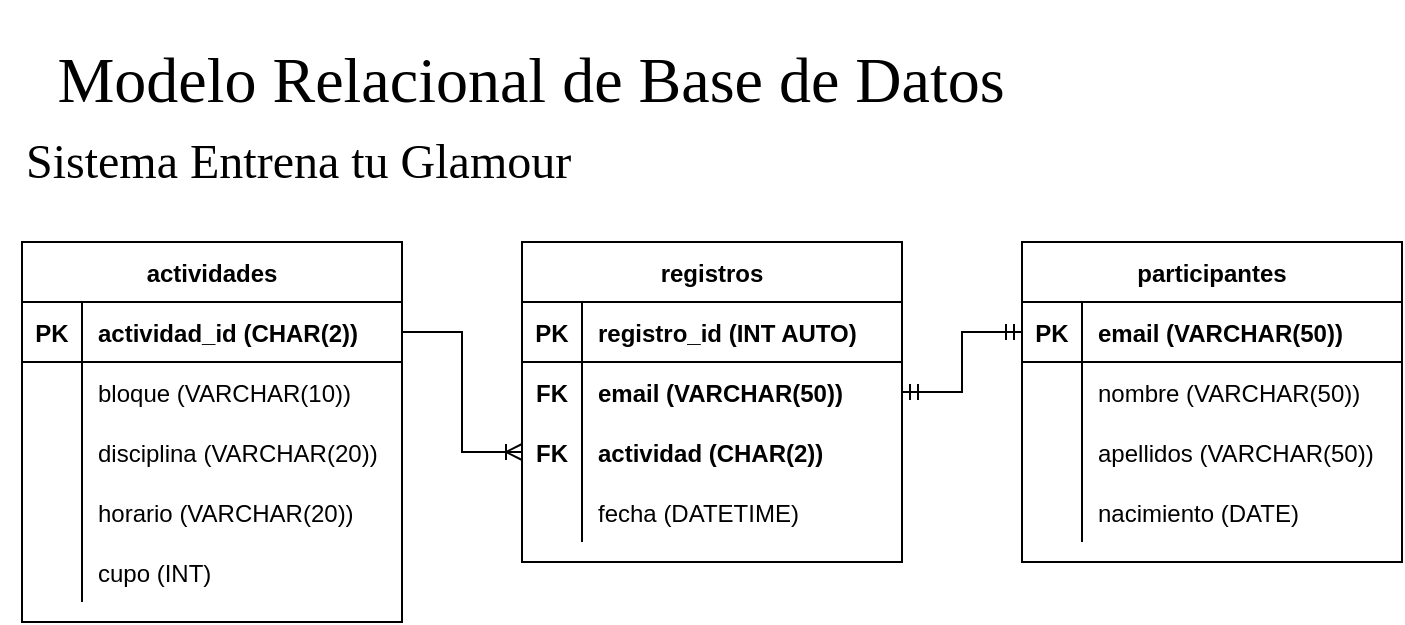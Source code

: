 <mxfile version="21.0.7" type="device"><diagram id="23U5l0FidHaVRcQ76uYF" name="Página-1"><mxGraphModel dx="990" dy="654" grid="1" gridSize="10" guides="1" tooltips="1" connect="1" arrows="1" fold="1" page="1" pageScale="1" pageWidth="600" pageHeight="740" math="0" shadow="0"><root><mxCell id="0"/><mxCell id="1" style="" parent="0"/><mxCell id="hGqK_HeYlelOnJ885fWy-116" value="&lt;h1 style=&quot;text-align: left;&quot;&gt;&lt;span style=&quot;font-weight: 400; text-align: center;&quot;&gt;&lt;font style=&quot;font-size: 32px;&quot; face=&quot;Tahoma&quot;&gt;Modelo Relacional de Base de Datos&lt;/font&gt;&lt;/span&gt;&lt;/h1&gt;" style="text;html=1;resizable=0;autosize=1;align=center;verticalAlign=middle;points=[];fillColor=none;strokeColor=none;rounded=0;" parent="1" vertex="1"><mxGeometry x="39" width="530" height="80" as="geometry"/></mxCell><mxCell id="hGqK_HeYlelOnJ885fWy-119" value="&lt;h1 style=&quot;&quot;&gt;&lt;span style=&quot;font-weight: 400;&quot;&gt;&lt;font style=&quot;font-size: 24px;&quot; face=&quot;Tahoma&quot;&gt;Sistema Entrena tu Glamour&lt;/font&gt;&lt;/span&gt;&lt;/h1&gt;" style="text;html=1;resizable=0;autosize=1;align=left;verticalAlign=middle;points=[];fillColor=none;strokeColor=none;rounded=0;" parent="1" vertex="1"><mxGeometry x="50" y="41" width="320" height="80" as="geometry"/></mxCell><mxCell id="CH2kWH3le3XdSoXXc_gD-1" value="actividades" style="shape=table;startSize=30;container=1;collapsible=1;childLayout=tableLayout;fixedRows=1;rowLines=0;fontStyle=1;align=center;resizeLast=1;" vertex="1" parent="1"><mxGeometry x="50" y="121" width="190" height="190" as="geometry"/></mxCell><mxCell id="CH2kWH3le3XdSoXXc_gD-2" value="" style="shape=tableRow;horizontal=0;startSize=0;swimlaneHead=0;swimlaneBody=0;fillColor=none;collapsible=0;dropTarget=0;points=[[0,0.5],[1,0.5]];portConstraint=eastwest;top=0;left=0;right=0;bottom=1;" vertex="1" parent="CH2kWH3le3XdSoXXc_gD-1"><mxGeometry y="30" width="190" height="30" as="geometry"/></mxCell><mxCell id="CH2kWH3le3XdSoXXc_gD-3" value="PK" style="shape=partialRectangle;connectable=0;fillColor=none;top=0;left=0;bottom=0;right=0;fontStyle=1;overflow=hidden;" vertex="1" parent="CH2kWH3le3XdSoXXc_gD-2"><mxGeometry width="30" height="30" as="geometry"><mxRectangle width="30" height="30" as="alternateBounds"/></mxGeometry></mxCell><mxCell id="CH2kWH3le3XdSoXXc_gD-4" value="actividad_id (CHAR(2))" style="shape=partialRectangle;connectable=0;fillColor=none;top=0;left=0;bottom=0;right=0;align=left;spacingLeft=6;fontStyle=1;overflow=hidden;" vertex="1" parent="CH2kWH3le3XdSoXXc_gD-2"><mxGeometry x="30" width="160" height="30" as="geometry"><mxRectangle width="160" height="30" as="alternateBounds"/></mxGeometry></mxCell><mxCell id="CH2kWH3le3XdSoXXc_gD-5" value="" style="shape=tableRow;horizontal=0;startSize=0;swimlaneHead=0;swimlaneBody=0;fillColor=none;collapsible=0;dropTarget=0;points=[[0,0.5],[1,0.5]];portConstraint=eastwest;top=0;left=0;right=0;bottom=0;" vertex="1" parent="CH2kWH3le3XdSoXXc_gD-1"><mxGeometry y="60" width="190" height="30" as="geometry"/></mxCell><mxCell id="CH2kWH3le3XdSoXXc_gD-6" value="" style="shape=partialRectangle;connectable=0;fillColor=none;top=0;left=0;bottom=0;right=0;editable=1;overflow=hidden;" vertex="1" parent="CH2kWH3le3XdSoXXc_gD-5"><mxGeometry width="30" height="30" as="geometry"><mxRectangle width="30" height="30" as="alternateBounds"/></mxGeometry></mxCell><mxCell id="CH2kWH3le3XdSoXXc_gD-7" value="bloque (VARCHAR(10))" style="shape=partialRectangle;connectable=0;fillColor=none;top=0;left=0;bottom=0;right=0;align=left;spacingLeft=6;overflow=hidden;" vertex="1" parent="CH2kWH3le3XdSoXXc_gD-5"><mxGeometry x="30" width="160" height="30" as="geometry"><mxRectangle width="160" height="30" as="alternateBounds"/></mxGeometry></mxCell><mxCell id="CH2kWH3le3XdSoXXc_gD-11" value="" style="shape=tableRow;horizontal=0;startSize=0;swimlaneHead=0;swimlaneBody=0;fillColor=none;collapsible=0;dropTarget=0;points=[[0,0.5],[1,0.5]];portConstraint=eastwest;top=0;left=0;right=0;bottom=0;" vertex="1" parent="CH2kWH3le3XdSoXXc_gD-1"><mxGeometry y="90" width="190" height="30" as="geometry"/></mxCell><mxCell id="CH2kWH3le3XdSoXXc_gD-12" value="" style="shape=partialRectangle;connectable=0;fillColor=none;top=0;left=0;bottom=0;right=0;editable=1;overflow=hidden;" vertex="1" parent="CH2kWH3le3XdSoXXc_gD-11"><mxGeometry width="30" height="30" as="geometry"><mxRectangle width="30" height="30" as="alternateBounds"/></mxGeometry></mxCell><mxCell id="CH2kWH3le3XdSoXXc_gD-13" value="disciplina (VARCHAR(20))" style="shape=partialRectangle;connectable=0;fillColor=none;top=0;left=0;bottom=0;right=0;align=left;spacingLeft=6;overflow=hidden;" vertex="1" parent="CH2kWH3le3XdSoXXc_gD-11"><mxGeometry x="30" width="160" height="30" as="geometry"><mxRectangle width="160" height="30" as="alternateBounds"/></mxGeometry></mxCell><mxCell id="CH2kWH3le3XdSoXXc_gD-14" value="" style="shape=tableRow;horizontal=0;startSize=0;swimlaneHead=0;swimlaneBody=0;fillColor=none;collapsible=0;dropTarget=0;points=[[0,0.5],[1,0.5]];portConstraint=eastwest;top=0;left=0;right=0;bottom=0;" vertex="1" parent="CH2kWH3le3XdSoXXc_gD-1"><mxGeometry y="120" width="190" height="30" as="geometry"/></mxCell><mxCell id="CH2kWH3le3XdSoXXc_gD-15" value="" style="shape=partialRectangle;connectable=0;fillColor=none;top=0;left=0;bottom=0;right=0;editable=1;overflow=hidden;" vertex="1" parent="CH2kWH3le3XdSoXXc_gD-14"><mxGeometry width="30" height="30" as="geometry"><mxRectangle width="30" height="30" as="alternateBounds"/></mxGeometry></mxCell><mxCell id="CH2kWH3le3XdSoXXc_gD-16" value="horario (VARCHAR(20))" style="shape=partialRectangle;connectable=0;fillColor=none;top=0;left=0;bottom=0;right=0;align=left;spacingLeft=6;overflow=hidden;" vertex="1" parent="CH2kWH3le3XdSoXXc_gD-14"><mxGeometry x="30" width="160" height="30" as="geometry"><mxRectangle width="160" height="30" as="alternateBounds"/></mxGeometry></mxCell><mxCell id="CH2kWH3le3XdSoXXc_gD-17" value="" style="shape=tableRow;horizontal=0;startSize=0;swimlaneHead=0;swimlaneBody=0;fillColor=none;collapsible=0;dropTarget=0;points=[[0,0.5],[1,0.5]];portConstraint=eastwest;top=0;left=0;right=0;bottom=0;" vertex="1" parent="CH2kWH3le3XdSoXXc_gD-1"><mxGeometry y="150" width="190" height="30" as="geometry"/></mxCell><mxCell id="CH2kWH3le3XdSoXXc_gD-18" value="" style="shape=partialRectangle;connectable=0;fillColor=none;top=0;left=0;bottom=0;right=0;editable=1;overflow=hidden;" vertex="1" parent="CH2kWH3le3XdSoXXc_gD-17"><mxGeometry width="30" height="30" as="geometry"><mxRectangle width="30" height="30" as="alternateBounds"/></mxGeometry></mxCell><mxCell id="CH2kWH3le3XdSoXXc_gD-19" value="cupo (INT)" style="shape=partialRectangle;connectable=0;fillColor=none;top=0;left=0;bottom=0;right=0;align=left;spacingLeft=6;overflow=hidden;" vertex="1" parent="CH2kWH3le3XdSoXXc_gD-17"><mxGeometry x="30" width="160" height="30" as="geometry"><mxRectangle width="160" height="30" as="alternateBounds"/></mxGeometry></mxCell><mxCell id="CH2kWH3le3XdSoXXc_gD-37" value="participantes" style="shape=table;startSize=30;container=1;collapsible=1;childLayout=tableLayout;fixedRows=1;rowLines=0;fontStyle=1;align=center;resizeLast=1;" vertex="1" parent="1"><mxGeometry x="550" y="121" width="190" height="160" as="geometry"/></mxCell><mxCell id="CH2kWH3le3XdSoXXc_gD-38" value="" style="shape=tableRow;horizontal=0;startSize=0;swimlaneHead=0;swimlaneBody=0;fillColor=none;collapsible=0;dropTarget=0;points=[[0,0.5],[1,0.5]];portConstraint=eastwest;top=0;left=0;right=0;bottom=1;" vertex="1" parent="CH2kWH3le3XdSoXXc_gD-37"><mxGeometry y="30" width="190" height="30" as="geometry"/></mxCell><mxCell id="CH2kWH3le3XdSoXXc_gD-39" value="PK" style="shape=partialRectangle;connectable=0;fillColor=none;top=0;left=0;bottom=0;right=0;fontStyle=1;overflow=hidden;" vertex="1" parent="CH2kWH3le3XdSoXXc_gD-38"><mxGeometry width="30" height="30" as="geometry"><mxRectangle width="30" height="30" as="alternateBounds"/></mxGeometry></mxCell><mxCell id="CH2kWH3le3XdSoXXc_gD-40" value="email (VARCHAR(50))" style="shape=partialRectangle;connectable=0;fillColor=none;top=0;left=0;bottom=0;right=0;align=left;spacingLeft=6;fontStyle=1;overflow=hidden;" vertex="1" parent="CH2kWH3le3XdSoXXc_gD-38"><mxGeometry x="30" width="160" height="30" as="geometry"><mxRectangle width="160" height="30" as="alternateBounds"/></mxGeometry></mxCell><mxCell id="CH2kWH3le3XdSoXXc_gD-41" value="" style="shape=tableRow;horizontal=0;startSize=0;swimlaneHead=0;swimlaneBody=0;fillColor=none;collapsible=0;dropTarget=0;points=[[0,0.5],[1,0.5]];portConstraint=eastwest;top=0;left=0;right=0;bottom=0;" vertex="1" parent="CH2kWH3le3XdSoXXc_gD-37"><mxGeometry y="60" width="190" height="30" as="geometry"/></mxCell><mxCell id="CH2kWH3le3XdSoXXc_gD-42" value="" style="shape=partialRectangle;connectable=0;fillColor=none;top=0;left=0;bottom=0;right=0;editable=1;overflow=hidden;" vertex="1" parent="CH2kWH3le3XdSoXXc_gD-41"><mxGeometry width="30" height="30" as="geometry"><mxRectangle width="30" height="30" as="alternateBounds"/></mxGeometry></mxCell><mxCell id="CH2kWH3le3XdSoXXc_gD-43" value="nombre (VARCHAR(50))" style="shape=partialRectangle;connectable=0;fillColor=none;top=0;left=0;bottom=0;right=0;align=left;spacingLeft=6;overflow=hidden;" vertex="1" parent="CH2kWH3le3XdSoXXc_gD-41"><mxGeometry x="30" width="160" height="30" as="geometry"><mxRectangle width="160" height="30" as="alternateBounds"/></mxGeometry></mxCell><mxCell id="CH2kWH3le3XdSoXXc_gD-44" value="" style="shape=tableRow;horizontal=0;startSize=0;swimlaneHead=0;swimlaneBody=0;fillColor=none;collapsible=0;dropTarget=0;points=[[0,0.5],[1,0.5]];portConstraint=eastwest;top=0;left=0;right=0;bottom=0;" vertex="1" parent="CH2kWH3le3XdSoXXc_gD-37"><mxGeometry y="90" width="190" height="30" as="geometry"/></mxCell><mxCell id="CH2kWH3le3XdSoXXc_gD-45" value="" style="shape=partialRectangle;connectable=0;fillColor=none;top=0;left=0;bottom=0;right=0;editable=1;overflow=hidden;" vertex="1" parent="CH2kWH3le3XdSoXXc_gD-44"><mxGeometry width="30" height="30" as="geometry"><mxRectangle width="30" height="30" as="alternateBounds"/></mxGeometry></mxCell><mxCell id="CH2kWH3le3XdSoXXc_gD-46" value="apellidos (VARCHAR(50))" style="shape=partialRectangle;connectable=0;fillColor=none;top=0;left=0;bottom=0;right=0;align=left;spacingLeft=6;overflow=hidden;" vertex="1" parent="CH2kWH3le3XdSoXXc_gD-44"><mxGeometry x="30" width="160" height="30" as="geometry"><mxRectangle width="160" height="30" as="alternateBounds"/></mxGeometry></mxCell><mxCell id="CH2kWH3le3XdSoXXc_gD-47" value="" style="shape=tableRow;horizontal=0;startSize=0;swimlaneHead=0;swimlaneBody=0;fillColor=none;collapsible=0;dropTarget=0;points=[[0,0.5],[1,0.5]];portConstraint=eastwest;top=0;left=0;right=0;bottom=0;" vertex="1" parent="CH2kWH3le3XdSoXXc_gD-37"><mxGeometry y="120" width="190" height="30" as="geometry"/></mxCell><mxCell id="CH2kWH3le3XdSoXXc_gD-48" value="" style="shape=partialRectangle;connectable=0;fillColor=none;top=0;left=0;bottom=0;right=0;editable=1;overflow=hidden;" vertex="1" parent="CH2kWH3le3XdSoXXc_gD-47"><mxGeometry width="30" height="30" as="geometry"><mxRectangle width="30" height="30" as="alternateBounds"/></mxGeometry></mxCell><mxCell id="CH2kWH3le3XdSoXXc_gD-49" value="nacimiento (DATE)" style="shape=partialRectangle;connectable=0;fillColor=none;top=0;left=0;bottom=0;right=0;align=left;spacingLeft=6;overflow=hidden;" vertex="1" parent="CH2kWH3le3XdSoXXc_gD-47"><mxGeometry x="30" width="160" height="30" as="geometry"><mxRectangle width="160" height="30" as="alternateBounds"/></mxGeometry></mxCell><mxCell id="CH2kWH3le3XdSoXXc_gD-53" value="registros" style="shape=table;startSize=30;container=1;collapsible=1;childLayout=tableLayout;fixedRows=1;rowLines=0;fontStyle=1;align=center;resizeLast=1;" vertex="1" parent="1"><mxGeometry x="300" y="121" width="190" height="160" as="geometry"/></mxCell><mxCell id="CH2kWH3le3XdSoXXc_gD-54" value="" style="shape=tableRow;horizontal=0;startSize=0;swimlaneHead=0;swimlaneBody=0;fillColor=none;collapsible=0;dropTarget=0;points=[[0,0.5],[1,0.5]];portConstraint=eastwest;top=0;left=0;right=0;bottom=1;" vertex="1" parent="CH2kWH3le3XdSoXXc_gD-53"><mxGeometry y="30" width="190" height="30" as="geometry"/></mxCell><mxCell id="CH2kWH3le3XdSoXXc_gD-55" value="PK" style="shape=partialRectangle;connectable=0;fillColor=none;top=0;left=0;bottom=0;right=0;fontStyle=1;overflow=hidden;" vertex="1" parent="CH2kWH3le3XdSoXXc_gD-54"><mxGeometry width="30" height="30" as="geometry"><mxRectangle width="30" height="30" as="alternateBounds"/></mxGeometry></mxCell><mxCell id="CH2kWH3le3XdSoXXc_gD-56" value="registro_id (INT AUTO)" style="shape=partialRectangle;connectable=0;fillColor=none;top=0;left=0;bottom=0;right=0;align=left;spacingLeft=6;fontStyle=1;overflow=hidden;" vertex="1" parent="CH2kWH3le3XdSoXXc_gD-54"><mxGeometry x="30" width="160" height="30" as="geometry"><mxRectangle width="160" height="30" as="alternateBounds"/></mxGeometry></mxCell><mxCell id="CH2kWH3le3XdSoXXc_gD-57" value="" style="shape=tableRow;horizontal=0;startSize=0;swimlaneHead=0;swimlaneBody=0;fillColor=none;collapsible=0;dropTarget=0;points=[[0,0.5],[1,0.5]];portConstraint=eastwest;top=0;left=0;right=0;bottom=0;" vertex="1" parent="CH2kWH3le3XdSoXXc_gD-53"><mxGeometry y="60" width="190" height="30" as="geometry"/></mxCell><mxCell id="CH2kWH3le3XdSoXXc_gD-58" value="FK" style="shape=partialRectangle;connectable=0;fillColor=none;top=0;left=0;bottom=0;right=0;editable=1;overflow=hidden;fontStyle=1" vertex="1" parent="CH2kWH3le3XdSoXXc_gD-57"><mxGeometry width="30" height="30" as="geometry"><mxRectangle width="30" height="30" as="alternateBounds"/></mxGeometry></mxCell><mxCell id="CH2kWH3le3XdSoXXc_gD-59" value="email (VARCHAR(50))" style="shape=partialRectangle;connectable=0;fillColor=none;top=0;left=0;bottom=0;right=0;align=left;spacingLeft=6;overflow=hidden;fontStyle=1" vertex="1" parent="CH2kWH3le3XdSoXXc_gD-57"><mxGeometry x="30" width="160" height="30" as="geometry"><mxRectangle width="160" height="30" as="alternateBounds"/></mxGeometry></mxCell><mxCell id="CH2kWH3le3XdSoXXc_gD-72" value="" style="shape=tableRow;horizontal=0;startSize=0;swimlaneHead=0;swimlaneBody=0;fillColor=none;collapsible=0;dropTarget=0;points=[[0,0.5],[1,0.5]];portConstraint=eastwest;top=0;left=0;right=0;bottom=0;" vertex="1" parent="CH2kWH3le3XdSoXXc_gD-53"><mxGeometry y="90" width="190" height="30" as="geometry"/></mxCell><mxCell id="CH2kWH3le3XdSoXXc_gD-73" value="FK" style="shape=partialRectangle;connectable=0;fillColor=none;top=0;left=0;bottom=0;right=0;editable=1;overflow=hidden;fontStyle=1" vertex="1" parent="CH2kWH3le3XdSoXXc_gD-72"><mxGeometry width="30" height="30" as="geometry"><mxRectangle width="30" height="30" as="alternateBounds"/></mxGeometry></mxCell><mxCell id="CH2kWH3le3XdSoXXc_gD-74" value="actividad (CHAR(2))" style="shape=partialRectangle;connectable=0;fillColor=none;top=0;left=0;bottom=0;right=0;align=left;spacingLeft=6;overflow=hidden;fontStyle=1" vertex="1" parent="CH2kWH3le3XdSoXXc_gD-72"><mxGeometry x="30" width="160" height="30" as="geometry"><mxRectangle width="160" height="30" as="alternateBounds"/></mxGeometry></mxCell><mxCell id="CH2kWH3le3XdSoXXc_gD-60" value="" style="shape=tableRow;horizontal=0;startSize=0;swimlaneHead=0;swimlaneBody=0;fillColor=none;collapsible=0;dropTarget=0;points=[[0,0.5],[1,0.5]];portConstraint=eastwest;top=0;left=0;right=0;bottom=0;" vertex="1" parent="CH2kWH3le3XdSoXXc_gD-53"><mxGeometry y="120" width="190" height="30" as="geometry"/></mxCell><mxCell id="CH2kWH3le3XdSoXXc_gD-61" value="" style="shape=partialRectangle;connectable=0;fillColor=none;top=0;left=0;bottom=0;right=0;editable=1;overflow=hidden;" vertex="1" parent="CH2kWH3le3XdSoXXc_gD-60"><mxGeometry width="30" height="30" as="geometry"><mxRectangle width="30" height="30" as="alternateBounds"/></mxGeometry></mxCell><mxCell id="CH2kWH3le3XdSoXXc_gD-62" value="fecha (DATETIME)" style="shape=partialRectangle;connectable=0;fillColor=none;top=0;left=0;bottom=0;right=0;align=left;spacingLeft=6;overflow=hidden;" vertex="1" parent="CH2kWH3le3XdSoXXc_gD-60"><mxGeometry x="30" width="160" height="30" as="geometry"><mxRectangle width="160" height="30" as="alternateBounds"/></mxGeometry></mxCell><mxCell id="CH2kWH3le3XdSoXXc_gD-75" value="" style="edgeStyle=entityRelationEdgeStyle;fontSize=12;html=1;endArrow=ERoneToMany;rounded=0;exitX=1;exitY=0.5;exitDx=0;exitDy=0;entryX=0;entryY=0.5;entryDx=0;entryDy=0;" edge="1" parent="1" source="CH2kWH3le3XdSoXXc_gD-2" target="CH2kWH3le3XdSoXXc_gD-72"><mxGeometry width="100" height="100" relative="1" as="geometry"><mxPoint x="380" y="290" as="sourcePoint"/><mxPoint x="480" y="190" as="targetPoint"/></mxGeometry></mxCell><mxCell id="CH2kWH3le3XdSoXXc_gD-76" value="" style="edgeStyle=entityRelationEdgeStyle;fontSize=12;html=1;endArrow=ERmandOne;startArrow=ERmandOne;rounded=0;exitX=1;exitY=0.5;exitDx=0;exitDy=0;" edge="1" parent="1" source="CH2kWH3le3XdSoXXc_gD-57" target="CH2kWH3le3XdSoXXc_gD-38"><mxGeometry width="100" height="100" relative="1" as="geometry"><mxPoint x="420" y="370" as="sourcePoint"/><mxPoint x="520" y="270" as="targetPoint"/></mxGeometry></mxCell></root></mxGraphModel></diagram></mxfile>